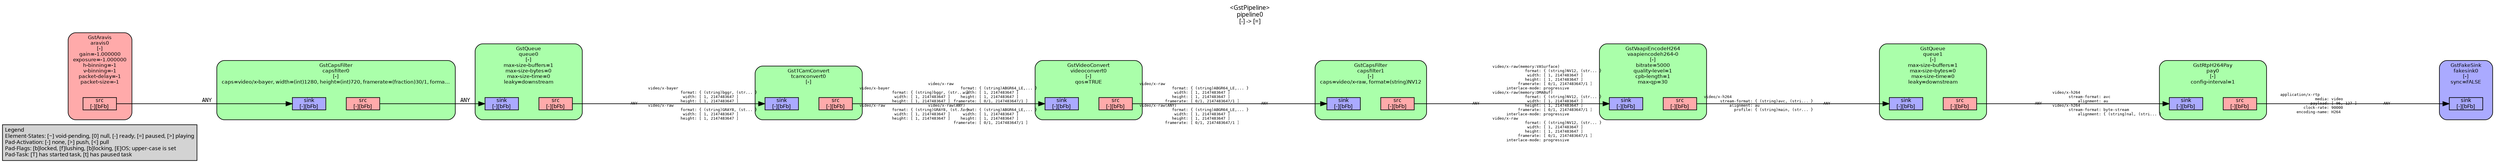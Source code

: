 digraph pipeline {
  rankdir=LR;
  fontname="sans";
  fontsize="10";
  labelloc=t;
  nodesep=.1;
  ranksep=.2;
  label="<GstPipeline>\npipeline0\n[-] -> [=]";
  node [style="filled,rounded", shape=box, fontsize="9", fontname="sans", margin="0.0,0.0"];
  edge [labelfontsize="6", fontsize="9", fontname="monospace"];
  
  legend [
    pos="0,0!",
    margin="0.05,0.05",
    style="filled",
    label="Legend\lElement-States: [~] void-pending, [0] null, [-] ready, [=] paused, [>] playing\lPad-Activation: [-] none, [>] push, [<] pull\lPad-Flags: [b]locked, [f]lushing, [b]locking, [E]OS; upper-case is set\lPad-Task: [T] has started task, [t] has paused task\l",
  ];
  subgraph cluster_capsfilter1_0x55579f3524b0 {
    fontname="Bitstream Vera Sans";
    fontsize="8";
    style="filled,rounded";
    color=black;
    label="GstCapsFilter\ncapsfilter1\n[-]\ncaps=video/x-raw, format=(string)NV12";
    subgraph cluster_capsfilter1_0x55579f3524b0_sink {
      label="";
      style="invis";
      capsfilter1_0x55579f3524b0_sink_0x55579f34a8e0 [color=black, fillcolor="#aaaaff", label="sink\n[-][bFb]", height="0.2", style="filled,solid"];
    }

    subgraph cluster_capsfilter1_0x55579f3524b0_src {
      label="";
      style="invis";
      capsfilter1_0x55579f3524b0_src_0x55579f34ab30 [color=black, fillcolor="#ffaaaa", label="src\n[-][bFb]", height="0.2", style="filled,solid"];
    }

    capsfilter1_0x55579f3524b0_sink_0x55579f34a8e0 -> capsfilter1_0x55579f3524b0_src_0x55579f34ab30 [style="invis"];
    fillcolor="#aaffaa";
  }

  capsfilter1_0x55579f3524b0_src_0x55579f34ab30 -> vaapiencodeh264_0_0x55579f337390_sink_0x55579f2fd1c0 [labeldistance="10", labelangle="0", label="                                                  ", taillabel="ANY", headlabel="video/x-raw(memory:VASurface)\l              format: { (string)NV12, (str... }\l               width: [ 1, 2147483647 ]\l              height: [ 1, 2147483647 ]\l           framerate: [ 0/1, 2147483647/1 ]\l      interlace-mode: progressive\lvideo/x-raw(memory:DMABuf)\l              format: { (string)NV12, (str... }\l               width: [ 1, 2147483647 ]\l              height: [ 1, 2147483647 ]\l           framerate: [ 0/1, 2147483647/1 ]\l      interlace-mode: progressive\lvideo/x-raw\l              format: { (string)NV12, (str... }\l               width: [ 1, 2147483647 ]\l              height: [ 1, 2147483647 ]\l           framerate: [ 0/1, 2147483647/1 ]\l      interlace-mode: progressive\l"]
  subgraph cluster_capsfilter0_0x55579f352170 {
    fontname="Bitstream Vera Sans";
    fontsize="8";
    style="filled,rounded";
    color=black;
    label="GstCapsFilter\ncapsfilter0\n[-]\ncaps=video/x-bayer, width=(int)1280, height=(int)720, framerate=(fraction)30/1, forma…";
    subgraph cluster_capsfilter0_0x55579f352170_sink {
      label="";
      style="invis";
      capsfilter0_0x55579f352170_sink_0x55579f34a440 [color=black, fillcolor="#aaaaff", label="sink\n[-][bFb]", height="0.2", style="filled,solid"];
    }

    subgraph cluster_capsfilter0_0x55579f352170_src {
      label="";
      style="invis";
      capsfilter0_0x55579f352170_src_0x55579f34a690 [color=black, fillcolor="#ffaaaa", label="src\n[-][bFb]", height="0.2", style="filled,solid"];
    }

    capsfilter0_0x55579f352170_sink_0x55579f34a440 -> capsfilter0_0x55579f352170_src_0x55579f34a690 [style="invis"];
    fillcolor="#aaffaa";
  }

  capsfilter0_0x55579f352170_src_0x55579f34a690 -> queue0_0x55579f3021b0_sink_0x55579f2fc3e0 [label="ANY"]
  subgraph cluster_fakesink0_0x55579f34dad0 {
    fontname="Bitstream Vera Sans";
    fontsize="8";
    style="filled,rounded";
    color=black;
    label="GstFakeSink\nfakesink0\n[-]\nsync=FALSE";
    subgraph cluster_fakesink0_0x55579f34dad0_sink {
      label="";
      style="invis";
      fakesink0_0x55579f34dad0_sink_0x55579f34a1f0 [color=black, fillcolor="#aaaaff", label="sink\n[-][bFb]", height="0.2", style="filled,solid"];
    }

    fillcolor="#aaaaff";
  }

  subgraph cluster_pay0_0x55579f348190 {
    fontname="Bitstream Vera Sans";
    fontsize="8";
    style="filled,rounded";
    color=black;
    label="GstRtpH264Pay\npay0\n[-]\nconfig-interval=1";
    subgraph cluster_pay0_0x55579f348190_sink {
      label="";
      style="invis";
      pay0_0x55579f348190_sink_0x55579f2fdd50 [color=black, fillcolor="#aaaaff", label="sink\n[-][bFb]", height="0.2", style="filled,solid"];
    }

    subgraph cluster_pay0_0x55579f348190_src {
      label="";
      style="invis";
      pay0_0x55579f348190_src_0x55579f2fdb00 [color=black, fillcolor="#ffaaaa", label="src\n[-][bFb]", height="0.2", style="filled,solid"];
    }

    pay0_0x55579f348190_sink_0x55579f2fdd50 -> pay0_0x55579f348190_src_0x55579f2fdb00 [style="invis"];
    fillcolor="#aaffaa";
  }

  pay0_0x55579f348190_src_0x55579f2fdb00 -> fakesink0_0x55579f34dad0_sink_0x55579f34a1f0 [labeldistance="10", labelangle="0", label="                                                  ", taillabel="application/x-rtp\l               media: video\l             payload: [ 96, 127 ]\l          clock-rate: 90000\l       encoding-name: H264\l", headlabel="ANY"]
  subgraph cluster_queue1_0x55579f3024b0 {
    fontname="Bitstream Vera Sans";
    fontsize="8";
    style="filled,rounded";
    color=black;
    label="GstQueue\nqueue1\n[-]\nmax-size-buffers=1\nmax-size-bytes=0\nmax-size-time=0\nleaky=downstream";
    subgraph cluster_queue1_0x55579f3024b0_sink {
      label="";
      style="invis";
      queue1_0x55579f3024b0_sink_0x55579f2fd660 [color=black, fillcolor="#aaaaff", label="sink\n[-][bFb]", height="0.2", style="filled,solid"];
    }

    subgraph cluster_queue1_0x55579f3024b0_src {
      label="";
      style="invis";
      queue1_0x55579f3024b0_src_0x55579f2fd8b0 [color=black, fillcolor="#ffaaaa", label="src\n[-][bFb]", height="0.2", style="filled,solid"];
    }

    queue1_0x55579f3024b0_sink_0x55579f2fd660 -> queue1_0x55579f3024b0_src_0x55579f2fd8b0 [style="invis"];
    fillcolor="#aaffaa";
  }

  queue1_0x55579f3024b0_src_0x55579f2fd8b0 -> pay0_0x55579f348190_sink_0x55579f2fdd50 [labeldistance="10", labelangle="0", label="                                                  ", taillabel="ANY", headlabel="video/x-h264\l       stream-format: avc\l           alignment: au\lvideo/x-h264\l       stream-format: byte-stream\l           alignment: { (string)nal, (stri... }\l"]
  subgraph cluster_vaapiencodeh264_0_0x55579f337390 {
    fontname="Bitstream Vera Sans";
    fontsize="8";
    style="filled,rounded";
    color=black;
    label="GstVaapiEncodeH264\nvaapiencodeh264-0\n[-]\nbitrate=5000\nquality-level=1\ncpb-length=1\nmax-qp=30";
    subgraph cluster_vaapiencodeh264_0_0x55579f337390_sink {
      label="";
      style="invis";
      vaapiencodeh264_0_0x55579f337390_sink_0x55579f2fd1c0 [color=black, fillcolor="#aaaaff", label="sink\n[-][bFb]", height="0.2", style="filled,solid"];
    }

    subgraph cluster_vaapiencodeh264_0_0x55579f337390_src {
      label="";
      style="invis";
      vaapiencodeh264_0_0x55579f337390_src_0x55579f2fd410 [color=black, fillcolor="#ffaaaa", label="src\n[-][bFb]", height="0.2", style="filled,solid"];
    }

    vaapiencodeh264_0_0x55579f337390_sink_0x55579f2fd1c0 -> vaapiencodeh264_0_0x55579f337390_src_0x55579f2fd410 [style="invis"];
    fillcolor="#aaffaa";
  }

  vaapiencodeh264_0_0x55579f337390_src_0x55579f2fd410 -> queue1_0x55579f3024b0_sink_0x55579f2fd660 [labeldistance="10", labelangle="0", label="                                                  ", taillabel="video/x-h264\l       stream-format: { (string)avc, (stri... }\l           alignment: au\l             profile: { (string)main, (str... }\l", headlabel="ANY"]
  subgraph cluster_videoconvert0_0x55579f3178d0 {
    fontname="Bitstream Vera Sans";
    fontsize="8";
    style="filled,rounded";
    color=black;
    label="GstVideoConvert\nvideoconvert0\n[-]\nqos=TRUE";
    subgraph cluster_videoconvert0_0x55579f3178d0_sink {
      label="";
      style="invis";
      videoconvert0_0x55579f3178d0_sink_0x55579f2fcd20 [color=black, fillcolor="#aaaaff", label="sink\n[-][bFb]", height="0.2", style="filled,solid"];
    }

    subgraph cluster_videoconvert0_0x55579f3178d0_src {
      label="";
      style="invis";
      videoconvert0_0x55579f3178d0_src_0x55579f2fcf70 [color=black, fillcolor="#ffaaaa", label="src\n[-][bFb]", height="0.2", style="filled,solid"];
    }

    videoconvert0_0x55579f3178d0_sink_0x55579f2fcd20 -> videoconvert0_0x55579f3178d0_src_0x55579f2fcf70 [style="invis"];
    fillcolor="#aaffaa";
  }

  videoconvert0_0x55579f3178d0_src_0x55579f2fcf70 -> capsfilter1_0x55579f3524b0_sink_0x55579f34a8e0 [labeldistance="10", labelangle="0", label="                                                  ", taillabel="video/x-raw\l              format: { (string)ABGR64_LE,... }\l               width: [ 1, 2147483647 ]\l              height: [ 1, 2147483647 ]\l           framerate: [ 0/1, 2147483647/1 ]\lvideo/x-raw(ANY)\l              format: { (string)ABGR64_LE,... }\l               width: [ 1, 2147483647 ]\l              height: [ 1, 2147483647 ]\l           framerate: [ 0/1, 2147483647/1 ]\l", headlabel="ANY"]
  subgraph cluster_tcamconvert0_0x55579f30c110 {
    fontname="Bitstream Vera Sans";
    fontsize="8";
    style="filled,rounded";
    color=black;
    label="GstTCamConvert\ntcamconvert0\n[-]";
    subgraph cluster_tcamconvert0_0x55579f30c110_sink {
      label="";
      style="invis";
      tcamconvert0_0x55579f30c110_sink_0x55579f2fc880 [color=black, fillcolor="#aaaaff", label="sink\n[-][bFb]", height="0.2", style="filled,solid"];
    }

    subgraph cluster_tcamconvert0_0x55579f30c110_src {
      label="";
      style="invis";
      tcamconvert0_0x55579f30c110_src_0x55579f2fcad0 [color=black, fillcolor="#ffaaaa", label="src\n[-][bFb]", height="0.2", style="filled,solid"];
    }

    tcamconvert0_0x55579f30c110_sink_0x55579f2fc880 -> tcamconvert0_0x55579f30c110_src_0x55579f2fcad0 [style="invis"];
    fillcolor="#aaffaa";
  }

  tcamconvert0_0x55579f30c110_src_0x55579f2fcad0 -> videoconvert0_0x55579f3178d0_sink_0x55579f2fcd20 [labeldistance="10", labelangle="0", label="                                                  ", taillabel="video/x-bayer\l              format: { (string)bggr, (str... }\l               width: [ 1, 2147483647 ]\l              height: [ 1, 2147483647 ]\lvideo/x-raw\l              format: { (string)GRAY8, (st... }\l               width: [ 1, 2147483647 ]\l              height: [ 1, 2147483647 ]\l", headlabel="video/x-raw\l              format: { (string)ABGR64_LE,... }\l               width: [ 1, 2147483647 ]\l              height: [ 1, 2147483647 ]\l           framerate: [ 0/1, 2147483647/1 ]\lvideo/x-raw(ANY)\l              format: { (string)ABGR64_LE,... }\l               width: [ 1, 2147483647 ]\l              height: [ 1, 2147483647 ]\l           framerate: [ 0/1, 2147483647/1 ]\l"]
  subgraph cluster_queue0_0x55579f3021b0 {
    fontname="Bitstream Vera Sans";
    fontsize="8";
    style="filled,rounded";
    color=black;
    label="GstQueue\nqueue0\n[-]\nmax-size-buffers=1\nmax-size-bytes=0\nmax-size-time=0\nleaky=downstream";
    subgraph cluster_queue0_0x55579f3021b0_sink {
      label="";
      style="invis";
      queue0_0x55579f3021b0_sink_0x55579f2fc3e0 [color=black, fillcolor="#aaaaff", label="sink\n[-][bFb]", height="0.2", style="filled,solid"];
    }

    subgraph cluster_queue0_0x55579f3021b0_src {
      label="";
      style="invis";
      queue0_0x55579f3021b0_src_0x55579f2fc630 [color=black, fillcolor="#ffaaaa", label="src\n[-][bFb]", height="0.2", style="filled,solid"];
    }

    queue0_0x55579f3021b0_sink_0x55579f2fc3e0 -> queue0_0x55579f3021b0_src_0x55579f2fc630 [style="invis"];
    fillcolor="#aaffaa";
  }

  queue0_0x55579f3021b0_src_0x55579f2fc630 -> tcamconvert0_0x55579f30c110_sink_0x55579f2fc880 [labeldistance="10", labelangle="0", label="                                                  ", taillabel="ANY", headlabel="video/x-bayer\l              format: { (string)bggr, (str... }\l               width: [ 1, 2147483647 ]\l              height: [ 1, 2147483647 ]\lvideo/x-raw\l              format: { (string)GRAY8, (st... }\l               width: [ 1, 2147483647 ]\l              height: [ 1, 2147483647 ]\l"]
  subgraph cluster_aravis0_0x55579f0788b0 {
    fontname="Bitstream Vera Sans";
    fontsize="8";
    style="filled,rounded";
    color=black;
    label="GstAravis\naravis0\n[-]\ngain=-1.000000\nexposure=-1.000000\nh-binning=-1\nv-binning=-1\npacket-delay=-1\npacket-size=-1";
    subgraph cluster_aravis0_0x55579f0788b0_src {
      label="";
      style="invis";
      aravis0_0x55579f0788b0_src_0x55579f2fc190 [color=black, fillcolor="#ffaaaa", label="src\n[-][bFb]", height="0.2", style="filled,solid"];
    }

    fillcolor="#ffaaaa";
  }

  aravis0_0x55579f0788b0_src_0x55579f2fc190 -> capsfilter0_0x55579f352170_sink_0x55579f34a440 [label="ANY"]
}
